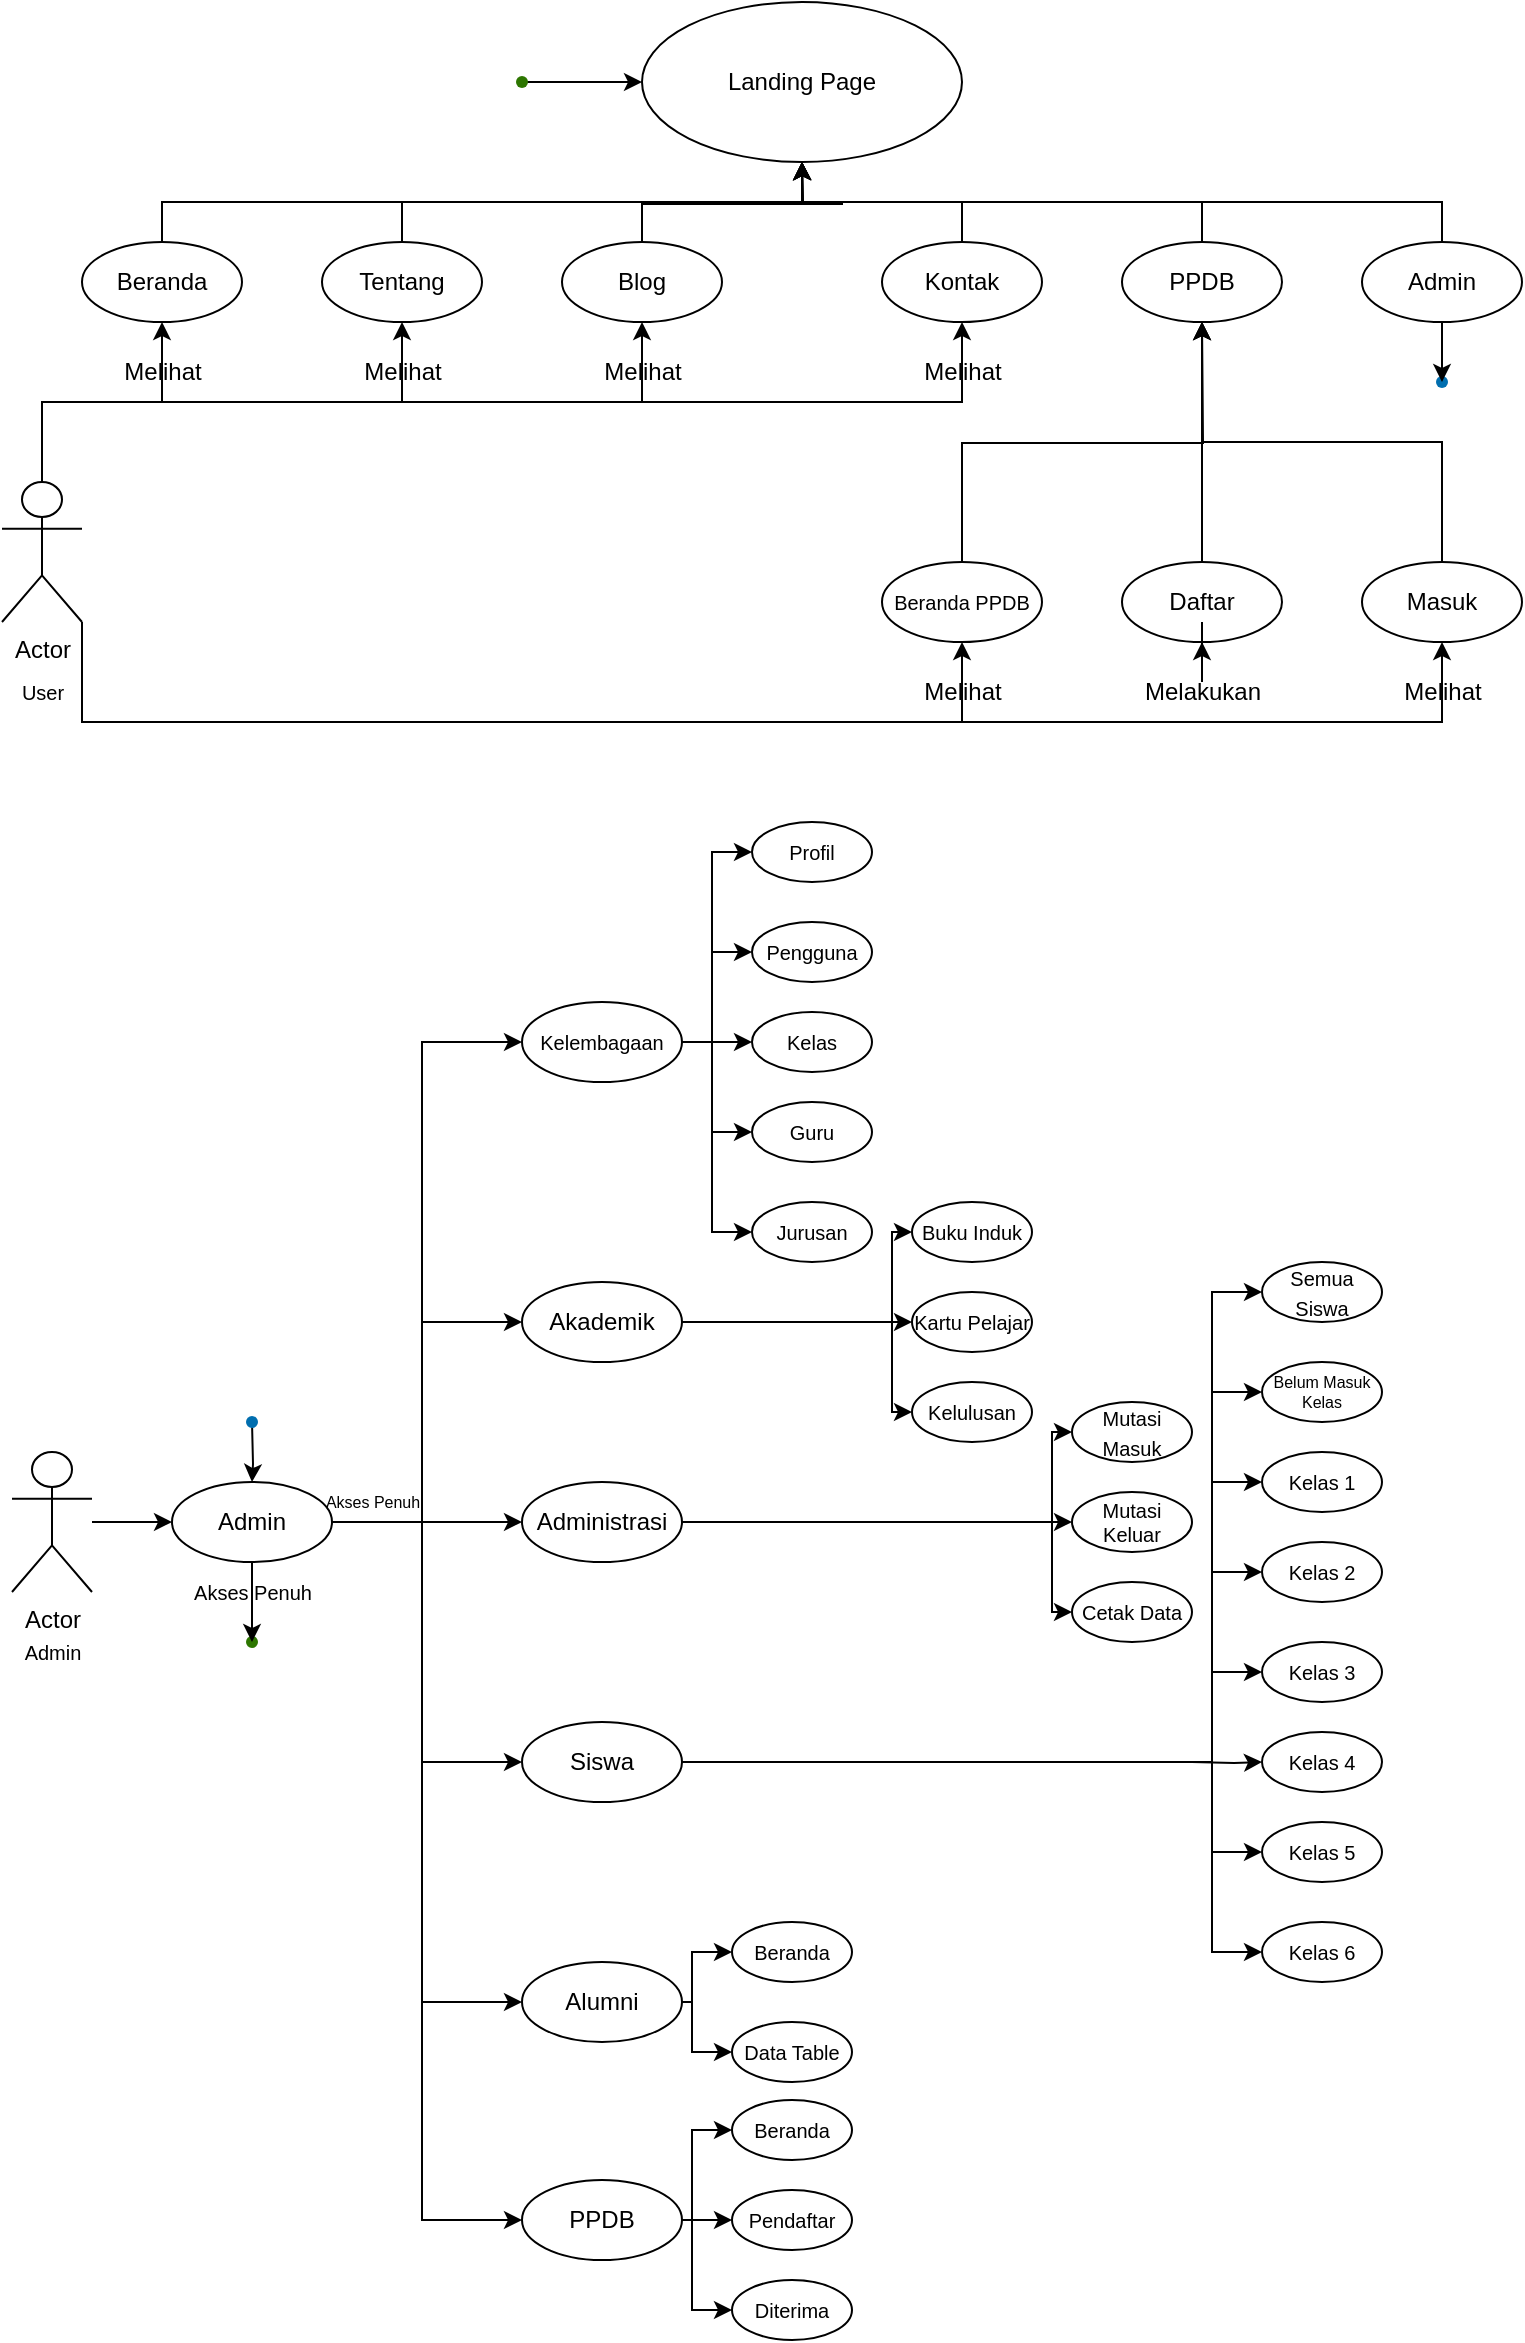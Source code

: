 <mxfile version="20.3.0" type="github">
  <diagram id="fot2uiCDMkdWKJzB2kUI" name="Page-1">
    <mxGraphModel dx="599" dy="337" grid="1" gridSize="10" guides="1" tooltips="1" connect="1" arrows="1" fold="1" page="1" pageScale="1" pageWidth="827" pageHeight="1169" math="0" shadow="0">
      <root>
        <mxCell id="0" />
        <mxCell id="1" parent="0" />
        <mxCell id="LApeoLwm_qRs-wCRrDOX-11" value="" style="shape=waypoint;sketch=0;fillStyle=solid;size=6;pointerEvents=1;points=[];fillColor=#1ba1e2;resizable=0;rotatable=0;perimeter=centerPerimeter;snapToPoint=1;fontSize=10;fontColor=#ffffff;strokeColor=#006EAF;" parent="1" vertex="1">
          <mxGeometry x="700" y="170" width="40" height="40" as="geometry" />
        </mxCell>
        <mxCell id="LApeoLwm_qRs-wCRrDOX-27" value="" style="shape=waypoint;sketch=0;fillStyle=solid;size=6;pointerEvents=1;points=[];fillColor=#60a917;resizable=0;rotatable=0;perimeter=centerPerimeter;snapToPoint=1;fontSize=10;labelBackgroundColor=#99FF99;strokeColor=#2D7600;fontColor=#ffffff;" parent="1" vertex="1">
          <mxGeometry x="105" y="800" width="40" height="40" as="geometry" />
        </mxCell>
        <mxCell id="55DzPYi0vMfy24qsopn5-3" value="Landing Page" style="ellipse;whiteSpace=wrap;html=1;" parent="1" vertex="1">
          <mxGeometry x="320" width="160" height="80" as="geometry" />
        </mxCell>
        <mxCell id="55DzPYi0vMfy24qsopn5-36" style="edgeStyle=orthogonalEdgeStyle;rounded=0;orthogonalLoop=1;jettySize=auto;html=1;exitX=0.5;exitY=0;exitDx=0;exitDy=0;entryX=0.5;entryY=1;entryDx=0;entryDy=0;" parent="1" source="55DzPYi0vMfy24qsopn5-4" target="55DzPYi0vMfy24qsopn5-3" edge="1">
          <mxGeometry relative="1" as="geometry" />
        </mxCell>
        <mxCell id="55DzPYi0vMfy24qsopn5-4" value="Beranda" style="ellipse;whiteSpace=wrap;html=1;" parent="1" vertex="1">
          <mxGeometry x="40" y="120" width="80" height="40" as="geometry" />
        </mxCell>
        <mxCell id="55DzPYi0vMfy24qsopn5-37" style="edgeStyle=orthogonalEdgeStyle;rounded=0;orthogonalLoop=1;jettySize=auto;html=1;exitX=0.5;exitY=0;exitDx=0;exitDy=0;" parent="1" source="55DzPYi0vMfy24qsopn5-5" edge="1">
          <mxGeometry relative="1" as="geometry">
            <mxPoint x="400" y="80" as="targetPoint" />
          </mxGeometry>
        </mxCell>
        <mxCell id="55DzPYi0vMfy24qsopn5-5" value="Tentang" style="ellipse;whiteSpace=wrap;html=1;" parent="1" vertex="1">
          <mxGeometry x="160" y="120" width="80" height="40" as="geometry" />
        </mxCell>
        <mxCell id="55DzPYi0vMfy24qsopn5-38" style="edgeStyle=orthogonalEdgeStyle;rounded=0;orthogonalLoop=1;jettySize=auto;html=1;exitX=0.5;exitY=0;exitDx=0;exitDy=0;entryX=0.5;entryY=1;entryDx=0;entryDy=0;" parent="1" source="55DzPYi0vMfy24qsopn5-6" target="55DzPYi0vMfy24qsopn5-3" edge="1">
          <mxGeometry relative="1" as="geometry" />
        </mxCell>
        <mxCell id="55DzPYi0vMfy24qsopn5-6" value="Blog" style="ellipse;whiteSpace=wrap;html=1;" parent="1" vertex="1">
          <mxGeometry x="280" y="120" width="80" height="40" as="geometry" />
        </mxCell>
        <mxCell id="55DzPYi0vMfy24qsopn5-39" style="edgeStyle=orthogonalEdgeStyle;rounded=0;orthogonalLoop=1;jettySize=auto;html=1;exitX=0.5;exitY=0;exitDx=0;exitDy=0;" parent="1" source="55DzPYi0vMfy24qsopn5-8" edge="1">
          <mxGeometry relative="1" as="geometry">
            <mxPoint x="400" y="80" as="targetPoint" />
          </mxGeometry>
        </mxCell>
        <mxCell id="55DzPYi0vMfy24qsopn5-8" value="Kontak" style="ellipse;whiteSpace=wrap;html=1;" parent="1" vertex="1">
          <mxGeometry x="440" y="120" width="80" height="40" as="geometry" />
        </mxCell>
        <mxCell id="55DzPYi0vMfy24qsopn5-40" style="edgeStyle=orthogonalEdgeStyle;rounded=0;orthogonalLoop=1;jettySize=auto;html=1;exitX=0.5;exitY=0;exitDx=0;exitDy=0;entryX=0.5;entryY=1;entryDx=0;entryDy=0;" parent="1" source="55DzPYi0vMfy24qsopn5-9" target="55DzPYi0vMfy24qsopn5-3" edge="1">
          <mxGeometry relative="1" as="geometry" />
        </mxCell>
        <mxCell id="55DzPYi0vMfy24qsopn5-9" value="PPDB" style="ellipse;whiteSpace=wrap;html=1;" parent="1" vertex="1">
          <mxGeometry x="560" y="120" width="80" height="40" as="geometry" />
        </mxCell>
        <mxCell id="55DzPYi0vMfy24qsopn5-41" style="edgeStyle=orthogonalEdgeStyle;rounded=0;orthogonalLoop=1;jettySize=auto;html=1;exitX=0.5;exitY=0;exitDx=0;exitDy=0;entryX=0.5;entryY=1;entryDx=0;entryDy=0;" parent="1" source="55DzPYi0vMfy24qsopn5-10" target="55DzPYi0vMfy24qsopn5-3" edge="1">
          <mxGeometry relative="1" as="geometry" />
        </mxCell>
        <mxCell id="LApeoLwm_qRs-wCRrDOX-12" style="edgeStyle=orthogonalEdgeStyle;rounded=0;orthogonalLoop=1;jettySize=auto;html=1;exitX=0.5;exitY=1;exitDx=0;exitDy=0;entryX=0.5;entryY=0.396;entryDx=0;entryDy=0;entryPerimeter=0;fontSize=10;" parent="1" source="55DzPYi0vMfy24qsopn5-10" target="LApeoLwm_qRs-wCRrDOX-11" edge="1">
          <mxGeometry relative="1" as="geometry" />
        </mxCell>
        <mxCell id="55DzPYi0vMfy24qsopn5-10" value="Admin" style="ellipse;whiteSpace=wrap;html=1;" parent="1" vertex="1">
          <mxGeometry x="680" y="120" width="80" height="40" as="geometry" />
        </mxCell>
        <mxCell id="55DzPYi0vMfy24qsopn5-24" style="edgeStyle=orthogonalEdgeStyle;rounded=0;orthogonalLoop=1;jettySize=auto;html=1;exitX=0.5;exitY=0;exitDx=0;exitDy=0;" parent="1" source="55DzPYi0vMfy24qsopn5-11" edge="1">
          <mxGeometry relative="1" as="geometry">
            <mxPoint x="600" y="160" as="targetPoint" />
          </mxGeometry>
        </mxCell>
        <mxCell id="55DzPYi0vMfy24qsopn5-11" value="Beranda PPDB" style="ellipse;whiteSpace=wrap;html=1;fontSize=10;" parent="1" vertex="1">
          <mxGeometry x="440" y="280" width="80" height="40" as="geometry" />
        </mxCell>
        <mxCell id="55DzPYi0vMfy24qsopn5-23" style="edgeStyle=orthogonalEdgeStyle;rounded=0;orthogonalLoop=1;jettySize=auto;html=1;exitX=0.5;exitY=0;exitDx=0;exitDy=0;entryX=0.5;entryY=1;entryDx=0;entryDy=0;" parent="1" source="55DzPYi0vMfy24qsopn5-12" target="55DzPYi0vMfy24qsopn5-9" edge="1">
          <mxGeometry relative="1" as="geometry" />
        </mxCell>
        <mxCell id="55DzPYi0vMfy24qsopn5-12" value="Daftar" style="ellipse;whiteSpace=wrap;html=1;" parent="1" vertex="1">
          <mxGeometry x="560" y="280" width="80" height="40" as="geometry" />
        </mxCell>
        <mxCell id="55DzPYi0vMfy24qsopn5-25" style="edgeStyle=orthogonalEdgeStyle;rounded=0;orthogonalLoop=1;jettySize=auto;html=1;" parent="1" source="55DzPYi0vMfy24qsopn5-13" edge="1">
          <mxGeometry relative="1" as="geometry">
            <mxPoint x="600" y="160" as="targetPoint" />
            <Array as="points">
              <mxPoint x="720" y="220" />
              <mxPoint x="600" y="220" />
            </Array>
          </mxGeometry>
        </mxCell>
        <mxCell id="55DzPYi0vMfy24qsopn5-13" value="Masuk" style="ellipse;whiteSpace=wrap;html=1;" parent="1" vertex="1">
          <mxGeometry x="680" y="280" width="80" height="40" as="geometry" />
        </mxCell>
        <mxCell id="55DzPYi0vMfy24qsopn5-15" style="edgeStyle=orthogonalEdgeStyle;rounded=0;orthogonalLoop=1;jettySize=auto;html=1;entryX=0.5;entryY=1;entryDx=0;entryDy=0;" parent="1" source="55DzPYi0vMfy24qsopn5-14" target="55DzPYi0vMfy24qsopn5-4" edge="1">
          <mxGeometry relative="1" as="geometry" />
        </mxCell>
        <mxCell id="55DzPYi0vMfy24qsopn5-20" style="edgeStyle=orthogonalEdgeStyle;rounded=0;orthogonalLoop=1;jettySize=auto;html=1;entryX=0.5;entryY=1;entryDx=0;entryDy=0;exitX=1;exitY=1;exitDx=0;exitDy=0;exitPerimeter=0;" parent="1" source="55DzPYi0vMfy24qsopn5-14" target="55DzPYi0vMfy24qsopn5-11" edge="1">
          <mxGeometry relative="1" as="geometry">
            <Array as="points">
              <mxPoint x="40" y="360" />
              <mxPoint x="480" y="360" />
            </Array>
          </mxGeometry>
        </mxCell>
        <mxCell id="55DzPYi0vMfy24qsopn5-14" value="Actor" style="shape=umlActor;verticalLabelPosition=bottom;verticalAlign=top;html=1;outlineConnect=0;" parent="1" vertex="1">
          <mxGeometry y="240" width="40" height="70" as="geometry" />
        </mxCell>
        <mxCell id="55DzPYi0vMfy24qsopn5-16" style="edgeStyle=orthogonalEdgeStyle;rounded=0;orthogonalLoop=1;jettySize=auto;html=1;entryX=0.5;entryY=1;entryDx=0;entryDy=0;exitX=0.5;exitY=0;exitDx=0;exitDy=0;exitPerimeter=0;" parent="1" source="55DzPYi0vMfy24qsopn5-14" target="55DzPYi0vMfy24qsopn5-5" edge="1">
          <mxGeometry relative="1" as="geometry">
            <mxPoint x="30" y="250" as="sourcePoint" />
            <mxPoint x="90" y="170" as="targetPoint" />
          </mxGeometry>
        </mxCell>
        <mxCell id="55DzPYi0vMfy24qsopn5-17" style="edgeStyle=orthogonalEdgeStyle;rounded=0;orthogonalLoop=1;jettySize=auto;html=1;entryX=0.5;entryY=1;entryDx=0;entryDy=0;" parent="1" target="55DzPYi0vMfy24qsopn5-6" edge="1">
          <mxGeometry relative="1" as="geometry">
            <mxPoint x="20" y="240" as="sourcePoint" />
            <mxPoint x="100" y="180" as="targetPoint" />
            <Array as="points">
              <mxPoint x="20" y="200" />
              <mxPoint x="320" y="200" />
            </Array>
          </mxGeometry>
        </mxCell>
        <mxCell id="55DzPYi0vMfy24qsopn5-18" style="edgeStyle=orthogonalEdgeStyle;rounded=0;orthogonalLoop=1;jettySize=auto;html=1;entryX=0.5;entryY=1;entryDx=0;entryDy=0;exitX=0.5;exitY=0;exitDx=0;exitDy=0;exitPerimeter=0;" parent="1" source="55DzPYi0vMfy24qsopn5-14" target="55DzPYi0vMfy24qsopn5-8" edge="1">
          <mxGeometry relative="1" as="geometry">
            <mxPoint x="50" y="270" as="sourcePoint" />
            <mxPoint x="110" y="190" as="targetPoint" />
          </mxGeometry>
        </mxCell>
        <mxCell id="55DzPYi0vMfy24qsopn5-21" style="edgeStyle=orthogonalEdgeStyle;rounded=0;orthogonalLoop=1;jettySize=auto;html=1;entryX=0.5;entryY=1;entryDx=0;entryDy=0;startArrow=none;" parent="1" source="55DzPYi0vMfy24qsopn5-31" target="55DzPYi0vMfy24qsopn5-12" edge="1">
          <mxGeometry relative="1" as="geometry">
            <mxPoint x="40" y="310" as="sourcePoint" />
            <mxPoint x="490" y="290" as="targetPoint" />
            <Array as="points" />
          </mxGeometry>
        </mxCell>
        <mxCell id="55DzPYi0vMfy24qsopn5-22" style="edgeStyle=orthogonalEdgeStyle;rounded=0;orthogonalLoop=1;jettySize=auto;html=1;entryX=0.5;entryY=1;entryDx=0;entryDy=0;exitX=1;exitY=1;exitDx=0;exitDy=0;exitPerimeter=0;" parent="1" source="55DzPYi0vMfy24qsopn5-14" target="55DzPYi0vMfy24qsopn5-13" edge="1">
          <mxGeometry relative="1" as="geometry">
            <mxPoint x="60" y="330" as="sourcePoint" />
            <mxPoint x="500" y="300" as="targetPoint" />
            <Array as="points">
              <mxPoint x="40" y="360" />
              <mxPoint x="720" y="360" />
            </Array>
          </mxGeometry>
        </mxCell>
        <mxCell id="55DzPYi0vMfy24qsopn5-26" value="Melihat" style="text;html=1;align=center;verticalAlign=middle;resizable=0;points=[];autosize=1;strokeColor=none;fillColor=none;" parent="1" vertex="1">
          <mxGeometry x="50" y="170" width="60" height="30" as="geometry" />
        </mxCell>
        <mxCell id="55DzPYi0vMfy24qsopn5-27" value="Melihat" style="text;html=1;align=center;verticalAlign=middle;resizable=0;points=[];autosize=1;strokeColor=none;fillColor=none;" parent="1" vertex="1">
          <mxGeometry x="170" y="170" width="60" height="30" as="geometry" />
        </mxCell>
        <mxCell id="55DzPYi0vMfy24qsopn5-28" value="Melihat" style="text;html=1;align=center;verticalAlign=middle;resizable=0;points=[];autosize=1;strokeColor=none;fillColor=none;" parent="1" vertex="1">
          <mxGeometry x="290" y="170" width="60" height="30" as="geometry" />
        </mxCell>
        <mxCell id="55DzPYi0vMfy24qsopn5-29" value="Melihat" style="text;html=1;align=center;verticalAlign=middle;resizable=0;points=[];autosize=1;strokeColor=none;fillColor=none;" parent="1" vertex="1">
          <mxGeometry x="450" y="170" width="60" height="30" as="geometry" />
        </mxCell>
        <mxCell id="55DzPYi0vMfy24qsopn5-30" value="Melihat" style="text;html=1;align=center;verticalAlign=middle;resizable=0;points=[];autosize=1;strokeColor=none;fillColor=none;" parent="1" vertex="1">
          <mxGeometry x="450" y="330" width="60" height="30" as="geometry" />
        </mxCell>
        <mxCell id="55DzPYi0vMfy24qsopn5-31" value="Melakukan" style="text;html=1;align=center;verticalAlign=middle;resizable=0;points=[];autosize=1;strokeColor=none;fillColor=none;" parent="1" vertex="1">
          <mxGeometry x="560" y="330" width="80" height="30" as="geometry" />
        </mxCell>
        <mxCell id="55DzPYi0vMfy24qsopn5-32" value="" style="edgeStyle=orthogonalEdgeStyle;rounded=0;orthogonalLoop=1;jettySize=auto;html=1;entryX=0.5;entryY=1;entryDx=0;entryDy=0;endArrow=none;" parent="1" target="55DzPYi0vMfy24qsopn5-31" edge="1">
          <mxGeometry relative="1" as="geometry">
            <mxPoint x="40" y="310" as="sourcePoint" />
            <mxPoint x="600" y="320" as="targetPoint" />
            <Array as="points">
              <mxPoint x="40" y="360" />
              <mxPoint x="600" y="360" />
            </Array>
          </mxGeometry>
        </mxCell>
        <mxCell id="55DzPYi0vMfy24qsopn5-33" value="Melihat" style="text;html=1;align=center;verticalAlign=middle;resizable=0;points=[];autosize=1;strokeColor=none;fillColor=none;" parent="1" vertex="1">
          <mxGeometry x="690" y="330" width="60" height="30" as="geometry" />
        </mxCell>
        <mxCell id="LApeoLwm_qRs-wCRrDOX-66" value="" style="edgeStyle=orthogonalEdgeStyle;rounded=0;orthogonalLoop=1;jettySize=auto;html=1;fontSize=10;fontColor=#33FF33;" parent="1" source="LApeoLwm_qRs-wCRrDOX-1" target="LApeoLwm_qRs-wCRrDOX-7" edge="1">
          <mxGeometry relative="1" as="geometry" />
        </mxCell>
        <object label="Actor" id="LApeoLwm_qRs-wCRrDOX-1">
          <mxCell style="shape=umlActor;verticalLabelPosition=bottom;verticalAlign=top;html=1;outlineConnect=0;" parent="1" vertex="1">
            <mxGeometry x="5" y="725" width="40" height="70" as="geometry" />
          </mxCell>
        </object>
        <mxCell id="LApeoLwm_qRs-wCRrDOX-4" value="User" style="text;html=1;align=center;verticalAlign=middle;resizable=0;points=[];autosize=1;strokeColor=none;fillColor=none;fontSize=10;" parent="1" vertex="1">
          <mxGeometry y="330" width="40" height="30" as="geometry" />
        </mxCell>
        <mxCell id="LApeoLwm_qRs-wCRrDOX-5" value="Admin" style="text;html=1;align=center;verticalAlign=middle;resizable=0;points=[];autosize=1;strokeColor=none;fillColor=none;fontSize=10;" parent="1" vertex="1">
          <mxGeometry y="810" width="50" height="30" as="geometry" />
        </mxCell>
        <mxCell id="LApeoLwm_qRs-wCRrDOX-28" style="edgeStyle=orthogonalEdgeStyle;rounded=0;orthogonalLoop=1;jettySize=auto;html=1;entryX=0.6;entryY=0.5;entryDx=0;entryDy=0;entryPerimeter=0;fontSize=10;exitX=0.5;exitY=1;exitDx=0;exitDy=0;" parent="1" source="LApeoLwm_qRs-wCRrDOX-7" target="LApeoLwm_qRs-wCRrDOX-27" edge="1">
          <mxGeometry relative="1" as="geometry" />
        </mxCell>
        <mxCell id="LApeoLwm_qRs-wCRrDOX-68" value="" style="edgeStyle=orthogonalEdgeStyle;rounded=0;orthogonalLoop=1;jettySize=auto;html=1;fontSize=10;fontColor=#33FF33;" parent="1" source="LApeoLwm_qRs-wCRrDOX-7" target="LApeoLwm_qRs-wCRrDOX-15" edge="1">
          <mxGeometry relative="1" as="geometry" />
        </mxCell>
        <mxCell id="LApeoLwm_qRs-wCRrDOX-69" style="edgeStyle=orthogonalEdgeStyle;rounded=0;orthogonalLoop=1;jettySize=auto;html=1;entryX=0;entryY=0.5;entryDx=0;entryDy=0;fontSize=10;fontColor=#33FF33;" parent="1" source="LApeoLwm_qRs-wCRrDOX-7" target="LApeoLwm_qRs-wCRrDOX-13" edge="1">
          <mxGeometry relative="1" as="geometry">
            <Array as="points">
              <mxPoint x="210" y="760" />
              <mxPoint x="210" y="520" />
            </Array>
          </mxGeometry>
        </mxCell>
        <mxCell id="LApeoLwm_qRs-wCRrDOX-70" style="edgeStyle=orthogonalEdgeStyle;rounded=0;orthogonalLoop=1;jettySize=auto;html=1;entryX=0;entryY=0.5;entryDx=0;entryDy=0;fontSize=10;fontColor=#33FF33;" parent="1" source="LApeoLwm_qRs-wCRrDOX-7" target="LApeoLwm_qRs-wCRrDOX-14" edge="1">
          <mxGeometry relative="1" as="geometry">
            <Array as="points">
              <mxPoint x="210" y="760" />
              <mxPoint x="210" y="660" />
            </Array>
          </mxGeometry>
        </mxCell>
        <mxCell id="LApeoLwm_qRs-wCRrDOX-71" style="edgeStyle=orthogonalEdgeStyle;rounded=0;orthogonalLoop=1;jettySize=auto;html=1;entryX=0;entryY=0.5;entryDx=0;entryDy=0;fontSize=10;fontColor=#33FF33;" parent="1" source="LApeoLwm_qRs-wCRrDOX-7" target="LApeoLwm_qRs-wCRrDOX-16" edge="1">
          <mxGeometry relative="1" as="geometry">
            <Array as="points">
              <mxPoint x="210" y="760" />
              <mxPoint x="210" y="880" />
            </Array>
          </mxGeometry>
        </mxCell>
        <mxCell id="LApeoLwm_qRs-wCRrDOX-72" style="edgeStyle=orthogonalEdgeStyle;rounded=0;orthogonalLoop=1;jettySize=auto;html=1;entryX=0;entryY=0.5;entryDx=0;entryDy=0;fontSize=10;fontColor=#33FF33;" parent="1" source="LApeoLwm_qRs-wCRrDOX-7" target="LApeoLwm_qRs-wCRrDOX-17" edge="1">
          <mxGeometry relative="1" as="geometry">
            <Array as="points">
              <mxPoint x="210" y="760" />
              <mxPoint x="210" y="1000" />
            </Array>
          </mxGeometry>
        </mxCell>
        <mxCell id="LApeoLwm_qRs-wCRrDOX-73" style="edgeStyle=orthogonalEdgeStyle;rounded=0;orthogonalLoop=1;jettySize=auto;html=1;entryX=0;entryY=0.5;entryDx=0;entryDy=0;fontSize=10;fontColor=#33FF33;" parent="1" source="LApeoLwm_qRs-wCRrDOX-7" target="LApeoLwm_qRs-wCRrDOX-18" edge="1">
          <mxGeometry relative="1" as="geometry">
            <Array as="points">
              <mxPoint x="210" y="760" />
              <mxPoint x="210" y="1109" />
            </Array>
          </mxGeometry>
        </mxCell>
        <mxCell id="LApeoLwm_qRs-wCRrDOX-7" value="Admin" style="ellipse;whiteSpace=wrap;html=1;" parent="1" vertex="1">
          <mxGeometry x="85" y="740" width="80" height="40" as="geometry" />
        </mxCell>
        <mxCell id="LApeoLwm_qRs-wCRrDOX-10" value="" style="edgeStyle=orthogonalEdgeStyle;rounded=0;orthogonalLoop=1;jettySize=auto;html=1;fontSize=10;" parent="1" target="LApeoLwm_qRs-wCRrDOX-7" edge="1">
          <mxGeometry relative="1" as="geometry">
            <mxPoint x="125" y="710" as="sourcePoint" />
          </mxGeometry>
        </mxCell>
        <mxCell id="LApeoLwm_qRs-wCRrDOX-9" value="" style="shape=waypoint;sketch=0;fillStyle=solid;size=6;pointerEvents=1;points=[];fillColor=#1ba1e2;resizable=0;rotatable=0;perimeter=centerPerimeter;snapToPoint=1;fontSize=10;fontColor=#ffffff;strokeColor=#006EAF;" parent="1" vertex="1">
          <mxGeometry x="105" y="690" width="40" height="40" as="geometry" />
        </mxCell>
        <mxCell id="LApeoLwm_qRs-wCRrDOX-79" value="" style="edgeStyle=orthogonalEdgeStyle;rounded=0;orthogonalLoop=1;jettySize=auto;html=1;fontSize=10;fontColor=#33FF33;" parent="1" source="LApeoLwm_qRs-wCRrDOX-13" target="LApeoLwm_qRs-wCRrDOX-76" edge="1">
          <mxGeometry relative="1" as="geometry" />
        </mxCell>
        <mxCell id="LApeoLwm_qRs-wCRrDOX-80" style="edgeStyle=orthogonalEdgeStyle;rounded=0;orthogonalLoop=1;jettySize=auto;html=1;entryX=0;entryY=0.5;entryDx=0;entryDy=0;fontSize=10;fontColor=#33FF33;" parent="1" source="LApeoLwm_qRs-wCRrDOX-13" target="LApeoLwm_qRs-wCRrDOX-74" edge="1">
          <mxGeometry relative="1" as="geometry">
            <Array as="points">
              <mxPoint x="355" y="520" />
              <mxPoint x="355" y="425" />
            </Array>
          </mxGeometry>
        </mxCell>
        <mxCell id="LApeoLwm_qRs-wCRrDOX-81" style="edgeStyle=orthogonalEdgeStyle;rounded=0;orthogonalLoop=1;jettySize=auto;html=1;entryX=0;entryY=0.5;entryDx=0;entryDy=0;fontSize=10;fontColor=#33FF33;" parent="1" source="LApeoLwm_qRs-wCRrDOX-13" target="LApeoLwm_qRs-wCRrDOX-75" edge="1">
          <mxGeometry relative="1" as="geometry">
            <Array as="points">
              <mxPoint x="355" y="520" />
              <mxPoint x="355" y="475" />
            </Array>
          </mxGeometry>
        </mxCell>
        <mxCell id="LApeoLwm_qRs-wCRrDOX-82" style="edgeStyle=orthogonalEdgeStyle;rounded=0;orthogonalLoop=1;jettySize=auto;html=1;entryX=0;entryY=0.5;entryDx=0;entryDy=0;fontSize=10;fontColor=#33FF33;" parent="1" source="LApeoLwm_qRs-wCRrDOX-13" target="LApeoLwm_qRs-wCRrDOX-77" edge="1">
          <mxGeometry relative="1" as="geometry">
            <Array as="points">
              <mxPoint x="355" y="520" />
              <mxPoint x="355" y="565" />
            </Array>
          </mxGeometry>
        </mxCell>
        <mxCell id="LApeoLwm_qRs-wCRrDOX-83" style="edgeStyle=orthogonalEdgeStyle;rounded=0;orthogonalLoop=1;jettySize=auto;html=1;entryX=0;entryY=0.5;entryDx=0;entryDy=0;fontSize=10;fontColor=#33FF33;" parent="1" source="LApeoLwm_qRs-wCRrDOX-13" target="LApeoLwm_qRs-wCRrDOX-78" edge="1">
          <mxGeometry relative="1" as="geometry">
            <Array as="points">
              <mxPoint x="355" y="520" />
              <mxPoint x="355" y="615" />
            </Array>
          </mxGeometry>
        </mxCell>
        <mxCell id="LApeoLwm_qRs-wCRrDOX-13" value="&lt;font style=&quot;font-size: 10px;&quot;&gt;Kelembagaan&lt;/font&gt;" style="ellipse;whiteSpace=wrap;html=1;" parent="1" vertex="1">
          <mxGeometry x="260" y="500" width="80" height="40" as="geometry" />
        </mxCell>
        <mxCell id="LApeoLwm_qRs-wCRrDOX-90" style="edgeStyle=orthogonalEdgeStyle;rounded=0;orthogonalLoop=1;jettySize=auto;html=1;fontSize=10;fontColor=#33FF33;entryX=0;entryY=0.5;entryDx=0;entryDy=0;" parent="1" source="LApeoLwm_qRs-wCRrDOX-14" target="LApeoLwm_qRs-wCRrDOX-88" edge="1">
          <mxGeometry relative="1" as="geometry">
            <mxPoint x="465" y="660" as="targetPoint" />
          </mxGeometry>
        </mxCell>
        <mxCell id="LApeoLwm_qRs-wCRrDOX-91" style="edgeStyle=orthogonalEdgeStyle;rounded=0;orthogonalLoop=1;jettySize=auto;html=1;entryX=0;entryY=0.5;entryDx=0;entryDy=0;fontSize=10;fontColor=#33FF33;" parent="1" source="LApeoLwm_qRs-wCRrDOX-14" target="LApeoLwm_qRs-wCRrDOX-87" edge="1">
          <mxGeometry relative="1" as="geometry">
            <Array as="points">
              <mxPoint x="445" y="660" />
              <mxPoint x="445" y="615" />
            </Array>
          </mxGeometry>
        </mxCell>
        <mxCell id="LApeoLwm_qRs-wCRrDOX-92" style="edgeStyle=orthogonalEdgeStyle;rounded=0;orthogonalLoop=1;jettySize=auto;html=1;entryX=0;entryY=0.5;entryDx=0;entryDy=0;fontSize=10;fontColor=#33FF33;" parent="1" source="LApeoLwm_qRs-wCRrDOX-14" target="LApeoLwm_qRs-wCRrDOX-89" edge="1">
          <mxGeometry relative="1" as="geometry">
            <Array as="points">
              <mxPoint x="445" y="660" />
              <mxPoint x="445" y="705" />
            </Array>
          </mxGeometry>
        </mxCell>
        <mxCell id="LApeoLwm_qRs-wCRrDOX-14" value="Akademik" style="ellipse;whiteSpace=wrap;html=1;" parent="1" vertex="1">
          <mxGeometry x="260" y="640" width="80" height="40" as="geometry" />
        </mxCell>
        <mxCell id="LApeoLwm_qRs-wCRrDOX-96" style="edgeStyle=orthogonalEdgeStyle;rounded=0;orthogonalLoop=1;jettySize=auto;html=1;fontSize=10;fontColor=#33FF33;" parent="1" source="LApeoLwm_qRs-wCRrDOX-15" target="LApeoLwm_qRs-wCRrDOX-94" edge="1">
          <mxGeometry relative="1" as="geometry" />
        </mxCell>
        <mxCell id="LApeoLwm_qRs-wCRrDOX-97" style="edgeStyle=orthogonalEdgeStyle;rounded=0;orthogonalLoop=1;jettySize=auto;html=1;entryX=0;entryY=0.5;entryDx=0;entryDy=0;fontSize=10;fontColor=#33FF33;" parent="1" source="LApeoLwm_qRs-wCRrDOX-15" target="LApeoLwm_qRs-wCRrDOX-93" edge="1">
          <mxGeometry relative="1" as="geometry">
            <Array as="points">
              <mxPoint x="525" y="760" />
              <mxPoint x="525" y="715" />
            </Array>
          </mxGeometry>
        </mxCell>
        <mxCell id="LApeoLwm_qRs-wCRrDOX-98" style="edgeStyle=orthogonalEdgeStyle;rounded=0;orthogonalLoop=1;jettySize=auto;html=1;entryX=0;entryY=0.5;entryDx=0;entryDy=0;fontSize=10;fontColor=#33FF33;" parent="1" source="LApeoLwm_qRs-wCRrDOX-15" target="LApeoLwm_qRs-wCRrDOX-95" edge="1">
          <mxGeometry relative="1" as="geometry">
            <Array as="points">
              <mxPoint x="525" y="760" />
              <mxPoint x="525" y="805" />
            </Array>
          </mxGeometry>
        </mxCell>
        <mxCell id="LApeoLwm_qRs-wCRrDOX-15" value="Administrasi" style="ellipse;whiteSpace=wrap;html=1;" parent="1" vertex="1">
          <mxGeometry x="260" y="740" width="80" height="40" as="geometry" />
        </mxCell>
        <mxCell id="LApeoLwm_qRs-wCRrDOX-112" style="edgeStyle=orthogonalEdgeStyle;rounded=0;orthogonalLoop=1;jettySize=auto;html=1;entryX=0;entryY=0.5;entryDx=0;entryDy=0;fontSize=10;fontColor=#33FF33;" parent="1" source="LApeoLwm_qRs-wCRrDOX-16" target="LApeoLwm_qRs-wCRrDOX-111" edge="1">
          <mxGeometry relative="1" as="geometry">
            <Array as="points">
              <mxPoint x="605" y="880" />
              <mxPoint x="605" y="740" />
            </Array>
          </mxGeometry>
        </mxCell>
        <mxCell id="LApeoLwm_qRs-wCRrDOX-113" style="edgeStyle=orthogonalEdgeStyle;rounded=0;orthogonalLoop=1;jettySize=auto;html=1;entryX=0;entryY=0.5;entryDx=0;entryDy=0;fontSize=10;fontColor=#33FF33;" parent="1" source="LApeoLwm_qRs-wCRrDOX-16" target="LApeoLwm_qRs-wCRrDOX-104" edge="1">
          <mxGeometry relative="1" as="geometry">
            <Array as="points">
              <mxPoint x="605" y="880" />
              <mxPoint x="605" y="785" />
            </Array>
          </mxGeometry>
        </mxCell>
        <mxCell id="LApeoLwm_qRs-wCRrDOX-114" style="edgeStyle=orthogonalEdgeStyle;rounded=0;orthogonalLoop=1;jettySize=auto;html=1;entryX=0;entryY=0.5;entryDx=0;entryDy=0;fontSize=10;fontColor=#33FF33;" parent="1" source="LApeoLwm_qRs-wCRrDOX-16" target="LApeoLwm_qRs-wCRrDOX-110" edge="1">
          <mxGeometry relative="1" as="geometry">
            <Array as="points">
              <mxPoint x="605" y="880" />
              <mxPoint x="605" y="695" />
            </Array>
          </mxGeometry>
        </mxCell>
        <mxCell id="LApeoLwm_qRs-wCRrDOX-115" style="edgeStyle=orthogonalEdgeStyle;rounded=0;orthogonalLoop=1;jettySize=auto;html=1;entryX=0;entryY=0.5;entryDx=0;entryDy=0;fontSize=10;fontColor=#33FF33;" parent="1" source="LApeoLwm_qRs-wCRrDOX-16" target="LApeoLwm_qRs-wCRrDOX-109" edge="1">
          <mxGeometry relative="1" as="geometry">
            <Array as="points">
              <mxPoint x="605" y="880" />
              <mxPoint x="605" y="645" />
            </Array>
          </mxGeometry>
        </mxCell>
        <mxCell id="LApeoLwm_qRs-wCRrDOX-116" style="edgeStyle=orthogonalEdgeStyle;rounded=0;orthogonalLoop=1;jettySize=auto;html=1;entryX=0;entryY=0.5;entryDx=0;entryDy=0;fontSize=10;fontColor=#33FF33;" parent="1" source="LApeoLwm_qRs-wCRrDOX-16" target="LApeoLwm_qRs-wCRrDOX-107" edge="1">
          <mxGeometry relative="1" as="geometry">
            <Array as="points">
              <mxPoint x="605" y="880" />
              <mxPoint x="605" y="925" />
            </Array>
          </mxGeometry>
        </mxCell>
        <mxCell id="LApeoLwm_qRs-wCRrDOX-117" style="edgeStyle=orthogonalEdgeStyle;rounded=0;orthogonalLoop=1;jettySize=auto;html=1;entryX=0;entryY=0.5;entryDx=0;entryDy=0;fontSize=10;fontColor=#33FF33;" parent="1" source="LApeoLwm_qRs-wCRrDOX-16" target="LApeoLwm_qRs-wCRrDOX-108" edge="1">
          <mxGeometry relative="1" as="geometry">
            <Array as="points">
              <mxPoint x="605" y="880" />
              <mxPoint x="605" y="975" />
            </Array>
          </mxGeometry>
        </mxCell>
        <mxCell id="LApeoLwm_qRs-wCRrDOX-118" style="edgeStyle=orthogonalEdgeStyle;rounded=0;orthogonalLoop=1;jettySize=auto;html=1;entryX=0;entryY=0.5;entryDx=0;entryDy=0;fontSize=10;fontColor=#33FF33;" parent="1" source="LApeoLwm_qRs-wCRrDOX-16" target="LApeoLwm_qRs-wCRrDOX-105" edge="1">
          <mxGeometry relative="1" as="geometry">
            <Array as="points">
              <mxPoint x="605" y="880" />
              <mxPoint x="605" y="835" />
            </Array>
          </mxGeometry>
        </mxCell>
        <mxCell id="LApeoLwm_qRs-wCRrDOX-16" value="Siswa" style="ellipse;whiteSpace=wrap;html=1;" parent="1" vertex="1">
          <mxGeometry x="260" y="860" width="80" height="40" as="geometry" />
        </mxCell>
        <mxCell id="LApeoLwm_qRs-wCRrDOX-121" style="edgeStyle=orthogonalEdgeStyle;rounded=0;orthogonalLoop=1;jettySize=auto;html=1;entryX=0;entryY=0.5;entryDx=0;entryDy=0;fontSize=8;fontColor=#33FF33;" parent="1" source="LApeoLwm_qRs-wCRrDOX-17" target="LApeoLwm_qRs-wCRrDOX-119" edge="1">
          <mxGeometry relative="1" as="geometry">
            <Array as="points">
              <mxPoint x="345" y="1000" />
              <mxPoint x="345" y="975" />
            </Array>
          </mxGeometry>
        </mxCell>
        <mxCell id="LApeoLwm_qRs-wCRrDOX-122" style="edgeStyle=orthogonalEdgeStyle;rounded=0;orthogonalLoop=1;jettySize=auto;html=1;entryX=0;entryY=0.5;entryDx=0;entryDy=0;fontSize=8;fontColor=#33FF33;" parent="1" source="LApeoLwm_qRs-wCRrDOX-17" target="LApeoLwm_qRs-wCRrDOX-120" edge="1">
          <mxGeometry relative="1" as="geometry">
            <Array as="points">
              <mxPoint x="345" y="1000" />
              <mxPoint x="345" y="1025" />
            </Array>
          </mxGeometry>
        </mxCell>
        <mxCell id="LApeoLwm_qRs-wCRrDOX-17" value="Alumni" style="ellipse;whiteSpace=wrap;html=1;" parent="1" vertex="1">
          <mxGeometry x="260" y="980" width="80" height="40" as="geometry" />
        </mxCell>
        <mxCell id="LApeoLwm_qRs-wCRrDOX-126" style="edgeStyle=orthogonalEdgeStyle;rounded=0;orthogonalLoop=1;jettySize=auto;html=1;entryX=0;entryY=0.5;entryDx=0;entryDy=0;fontSize=8;fontColor=#33FF33;" parent="1" target="LApeoLwm_qRs-wCRrDOX-125" edge="1">
          <mxGeometry relative="1" as="geometry">
            <mxPoint x="340.0" y="1108.97" as="sourcePoint" />
            <Array as="points">
              <mxPoint x="345" y="1109" />
              <mxPoint x="345" y="1064" />
            </Array>
          </mxGeometry>
        </mxCell>
        <mxCell id="LApeoLwm_qRs-wCRrDOX-127" style="edgeStyle=orthogonalEdgeStyle;rounded=0;orthogonalLoop=1;jettySize=auto;html=1;entryX=0;entryY=0.5;entryDx=0;entryDy=0;fontSize=8;fontColor=#33FF33;" parent="1" target="LApeoLwm_qRs-wCRrDOX-123" edge="1">
          <mxGeometry relative="1" as="geometry">
            <mxPoint x="340.0" y="1108.97" as="sourcePoint" />
          </mxGeometry>
        </mxCell>
        <mxCell id="LApeoLwm_qRs-wCRrDOX-128" style="edgeStyle=orthogonalEdgeStyle;rounded=0;orthogonalLoop=1;jettySize=auto;html=1;entryX=0;entryY=0.5;entryDx=0;entryDy=0;fontSize=8;fontColor=#33FF33;" parent="1" target="LApeoLwm_qRs-wCRrDOX-124" edge="1">
          <mxGeometry relative="1" as="geometry">
            <mxPoint x="340.0" y="1108.97" as="sourcePoint" />
            <Array as="points">
              <mxPoint x="345" y="1109" />
              <mxPoint x="345" y="1154" />
            </Array>
          </mxGeometry>
        </mxCell>
        <mxCell id="LApeoLwm_qRs-wCRrDOX-18" value="PPDB" style="ellipse;whiteSpace=wrap;html=1;" parent="1" vertex="1">
          <mxGeometry x="260" y="1089" width="80" height="40" as="geometry" />
        </mxCell>
        <mxCell id="LApeoLwm_qRs-wCRrDOX-30" value="" style="edgeStyle=orthogonalEdgeStyle;rounded=0;orthogonalLoop=1;jettySize=auto;html=1;fontSize=10;" parent="1" source="LApeoLwm_qRs-wCRrDOX-29" target="55DzPYi0vMfy24qsopn5-3" edge="1">
          <mxGeometry relative="1" as="geometry" />
        </mxCell>
        <mxCell id="LApeoLwm_qRs-wCRrDOX-29" value="" style="shape=waypoint;sketch=0;fillStyle=solid;size=6;pointerEvents=1;points=[];fillColor=#60a917;resizable=0;rotatable=0;perimeter=centerPerimeter;snapToPoint=1;fontSize=10;fontColor=#ffffff;strokeColor=#2D7600;" parent="1" vertex="1">
          <mxGeometry x="240" y="20" width="40" height="40" as="geometry" />
        </mxCell>
        <mxCell id="LApeoLwm_qRs-wCRrDOX-31" value="Akses Penuh" style="text;html=1;align=center;verticalAlign=middle;resizable=0;points=[];autosize=1;strokeColor=none;fillColor=none;fontSize=10;" parent="1" vertex="1">
          <mxGeometry x="85" y="780" width="80" height="30" as="geometry" />
        </mxCell>
        <mxCell id="LApeoLwm_qRs-wCRrDOX-74" value="&lt;font style=&quot;font-size: 10px;&quot;&gt;Profil&lt;/font&gt;" style="ellipse;whiteSpace=wrap;html=1;" parent="1" vertex="1">
          <mxGeometry x="375" y="410" width="60" height="30" as="geometry" />
        </mxCell>
        <mxCell id="LApeoLwm_qRs-wCRrDOX-75" value="&lt;font style=&quot;font-size: 10px;&quot;&gt;Pengguna&lt;/font&gt;" style="ellipse;whiteSpace=wrap;html=1;fontSize=10;" parent="1" vertex="1">
          <mxGeometry x="375" y="460" width="60" height="30" as="geometry" />
        </mxCell>
        <mxCell id="LApeoLwm_qRs-wCRrDOX-76" value="&lt;font style=&quot;font-size: 10px;&quot;&gt;Kelas&lt;/font&gt;" style="ellipse;whiteSpace=wrap;html=1;" parent="1" vertex="1">
          <mxGeometry x="375" y="505" width="60" height="30" as="geometry" />
        </mxCell>
        <mxCell id="LApeoLwm_qRs-wCRrDOX-77" value="&lt;font style=&quot;font-size: 10px;&quot;&gt;Guru&lt;/font&gt;" style="ellipse;whiteSpace=wrap;html=1;" parent="1" vertex="1">
          <mxGeometry x="375" y="550" width="60" height="30" as="geometry" />
        </mxCell>
        <mxCell id="LApeoLwm_qRs-wCRrDOX-78" value="&lt;font style=&quot;font-size: 10px;&quot;&gt;Jurusan&lt;/font&gt;" style="ellipse;whiteSpace=wrap;html=1;" parent="1" vertex="1">
          <mxGeometry x="375" y="600" width="60" height="30" as="geometry" />
        </mxCell>
        <mxCell id="LApeoLwm_qRs-wCRrDOX-87" value="&lt;font style=&quot;font-size: 10px;&quot;&gt;Buku Induk&lt;/font&gt;" style="ellipse;whiteSpace=wrap;html=1;" parent="1" vertex="1">
          <mxGeometry x="455" y="600" width="60" height="30" as="geometry" />
        </mxCell>
        <mxCell id="LApeoLwm_qRs-wCRrDOX-88" value="&lt;font style=&quot;font-size: 10px;&quot;&gt;Kartu Pelajar&lt;/font&gt;" style="ellipse;whiteSpace=wrap;html=1;fontSize=10;" parent="1" vertex="1">
          <mxGeometry x="455" y="645" width="60" height="30" as="geometry" />
        </mxCell>
        <mxCell id="LApeoLwm_qRs-wCRrDOX-89" value="&lt;font style=&quot;font-size: 10px;&quot;&gt;Kelulusan&lt;/font&gt;" style="ellipse;whiteSpace=wrap;html=1;" parent="1" vertex="1">
          <mxGeometry x="455" y="690" width="60" height="30" as="geometry" />
        </mxCell>
        <mxCell id="LApeoLwm_qRs-wCRrDOX-93" value="&lt;font style=&quot;font-size: 10px;&quot;&gt;Mutasi Masuk&lt;/font&gt;" style="ellipse;whiteSpace=wrap;html=1;" parent="1" vertex="1">
          <mxGeometry x="535" y="700" width="60" height="30" as="geometry" />
        </mxCell>
        <mxCell id="LApeoLwm_qRs-wCRrDOX-94" value="&lt;font style=&quot;font-size: 10px;&quot;&gt;Mutasi Keluar&lt;/font&gt;" style="ellipse;whiteSpace=wrap;html=1;fontSize=10;" parent="1" vertex="1">
          <mxGeometry x="535" y="745" width="60" height="30" as="geometry" />
        </mxCell>
        <mxCell id="LApeoLwm_qRs-wCRrDOX-95" value="&lt;font style=&quot;font-size: 10px;&quot;&gt;Cetak Data&lt;/font&gt;" style="ellipse;whiteSpace=wrap;html=1;" parent="1" vertex="1">
          <mxGeometry x="535" y="790" width="60" height="30" as="geometry" />
        </mxCell>
        <mxCell id="LApeoLwm_qRs-wCRrDOX-99" value="" style="edgeStyle=orthogonalEdgeStyle;rounded=0;orthogonalLoop=1;jettySize=auto;html=1;fontSize=10;fontColor=#33FF33;" parent="1" target="LApeoLwm_qRs-wCRrDOX-106" edge="1">
          <mxGeometry relative="1" as="geometry">
            <mxPoint x="595.0" y="880.043" as="sourcePoint" />
          </mxGeometry>
        </mxCell>
        <mxCell id="LApeoLwm_qRs-wCRrDOX-104" value="&lt;span style=&quot;font-size: 10px;&quot;&gt;Kelas 2&lt;/span&gt;" style="ellipse;whiteSpace=wrap;html=1;" parent="1" vertex="1">
          <mxGeometry x="630" y="770" width="60" height="30" as="geometry" />
        </mxCell>
        <mxCell id="LApeoLwm_qRs-wCRrDOX-105" value="Kelas 3" style="ellipse;whiteSpace=wrap;html=1;fontSize=10;" parent="1" vertex="1">
          <mxGeometry x="630" y="820" width="60" height="30" as="geometry" />
        </mxCell>
        <mxCell id="LApeoLwm_qRs-wCRrDOX-106" value="&lt;span style=&quot;font-size: 10px;&quot;&gt;Kelas 4&lt;/span&gt;" style="ellipse;whiteSpace=wrap;html=1;" parent="1" vertex="1">
          <mxGeometry x="630" y="865" width="60" height="30" as="geometry" />
        </mxCell>
        <mxCell id="LApeoLwm_qRs-wCRrDOX-107" value="&lt;span style=&quot;font-size: 10px;&quot;&gt;Kelas 5&lt;/span&gt;" style="ellipse;whiteSpace=wrap;html=1;" parent="1" vertex="1">
          <mxGeometry x="630" y="910" width="60" height="30" as="geometry" />
        </mxCell>
        <mxCell id="LApeoLwm_qRs-wCRrDOX-108" value="&lt;span style=&quot;font-size: 10px;&quot;&gt;Kelas 6&lt;/span&gt;" style="ellipse;whiteSpace=wrap;html=1;" parent="1" vertex="1">
          <mxGeometry x="630" y="960" width="60" height="30" as="geometry" />
        </mxCell>
        <mxCell id="LApeoLwm_qRs-wCRrDOX-109" value="&lt;font style=&quot;font-size: 10px;&quot;&gt;Semua Siswa&lt;/font&gt;" style="ellipse;whiteSpace=wrap;html=1;" parent="1" vertex="1">
          <mxGeometry x="630" y="630" width="60" height="30" as="geometry" />
        </mxCell>
        <mxCell id="LApeoLwm_qRs-wCRrDOX-110" value="&lt;font style=&quot;font-size: 8px;&quot;&gt;Belum Masuk Kelas&lt;/font&gt;" style="ellipse;whiteSpace=wrap;html=1;fontSize=8;" parent="1" vertex="1">
          <mxGeometry x="630" y="680" width="60" height="30" as="geometry" />
        </mxCell>
        <mxCell id="LApeoLwm_qRs-wCRrDOX-111" value="&lt;font style=&quot;font-size: 10px;&quot;&gt;Kelas 1&lt;/font&gt;" style="ellipse;whiteSpace=wrap;html=1;" parent="1" vertex="1">
          <mxGeometry x="630" y="725" width="60" height="30" as="geometry" />
        </mxCell>
        <mxCell id="LApeoLwm_qRs-wCRrDOX-119" value="&lt;font style=&quot;font-size: 10px;&quot;&gt;Beranda&lt;/font&gt;" style="ellipse;whiteSpace=wrap;html=1;" parent="1" vertex="1">
          <mxGeometry x="365" y="960" width="60" height="30" as="geometry" />
        </mxCell>
        <mxCell id="LApeoLwm_qRs-wCRrDOX-120" value="&lt;font style=&quot;font-size: 10px;&quot;&gt;Data Table&lt;/font&gt;" style="ellipse;whiteSpace=wrap;html=1;fontSize=10;" parent="1" vertex="1">
          <mxGeometry x="365" y="1010" width="60" height="30" as="geometry" />
        </mxCell>
        <mxCell id="LApeoLwm_qRs-wCRrDOX-123" value="&lt;font style=&quot;font-size: 10px;&quot;&gt;Pendaftar&lt;/font&gt;" style="ellipse;whiteSpace=wrap;html=1;" parent="1" vertex="1">
          <mxGeometry x="365" y="1094" width="60" height="30" as="geometry" />
        </mxCell>
        <mxCell id="LApeoLwm_qRs-wCRrDOX-124" value="&lt;font style=&quot;font-size: 10px;&quot;&gt;Diterima&lt;/font&gt;" style="ellipse;whiteSpace=wrap;html=1;fontSize=10;" parent="1" vertex="1">
          <mxGeometry x="365" y="1139" width="60" height="30" as="geometry" />
        </mxCell>
        <mxCell id="LApeoLwm_qRs-wCRrDOX-125" value="&lt;font style=&quot;font-size: 10px;&quot;&gt;Beranda&lt;/font&gt;" style="ellipse;whiteSpace=wrap;html=1;" parent="1" vertex="1">
          <mxGeometry x="365" y="1049" width="60" height="30" as="geometry" />
        </mxCell>
        <mxCell id="LYa16NAk-13janP0e3el-1" value="Akses Penuh" style="text;html=1;align=center;verticalAlign=middle;resizable=0;points=[];autosize=1;strokeColor=none;fillColor=none;strokeWidth=0;fontSize=8;" vertex="1" parent="1">
          <mxGeometry x="150" y="740" width="70" height="20" as="geometry" />
        </mxCell>
      </root>
    </mxGraphModel>
  </diagram>
</mxfile>

